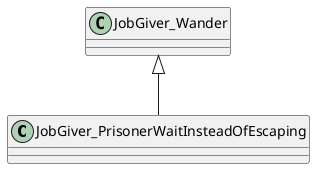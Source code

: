 @startuml
class JobGiver_PrisonerWaitInsteadOfEscaping {
}
JobGiver_Wander <|-- JobGiver_PrisonerWaitInsteadOfEscaping
@enduml
